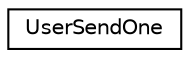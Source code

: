 digraph "Graphical Class Hierarchy"
{
  edge [fontname="Helvetica",fontsize="10",labelfontname="Helvetica",labelfontsize="10"];
  node [fontname="Helvetica",fontsize="10",shape=record];
  rankdir="LR";
  Node0 [label="UserSendOne",height=0.2,width=0.4,color="black", fillcolor="white", style="filled",URL="$struct_user_send_one.html",tooltip="Struct used in send one command (TXSTYPE_PUT) "];
}
